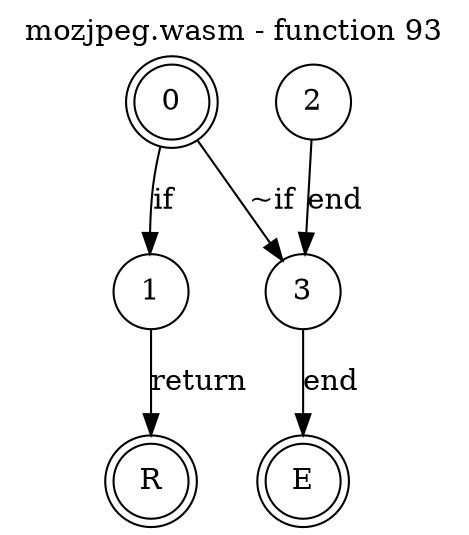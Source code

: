 digraph finite_state_machine {
    label = "mozjpeg.wasm - function 93"
    labelloc =  t
    labelfontsize = 16
    labelfontcolor = black
    labelfontname = "Helvetica"
    node [shape = doublecircle]; 0 E R ;
    node [shape = circle];
    0 -> 1[label="if"];
    0 -> 3[label="~if"];
    1 -> R[label="return"];
    2 -> 3[label="end"];
    3 -> E[label="end"];
}

